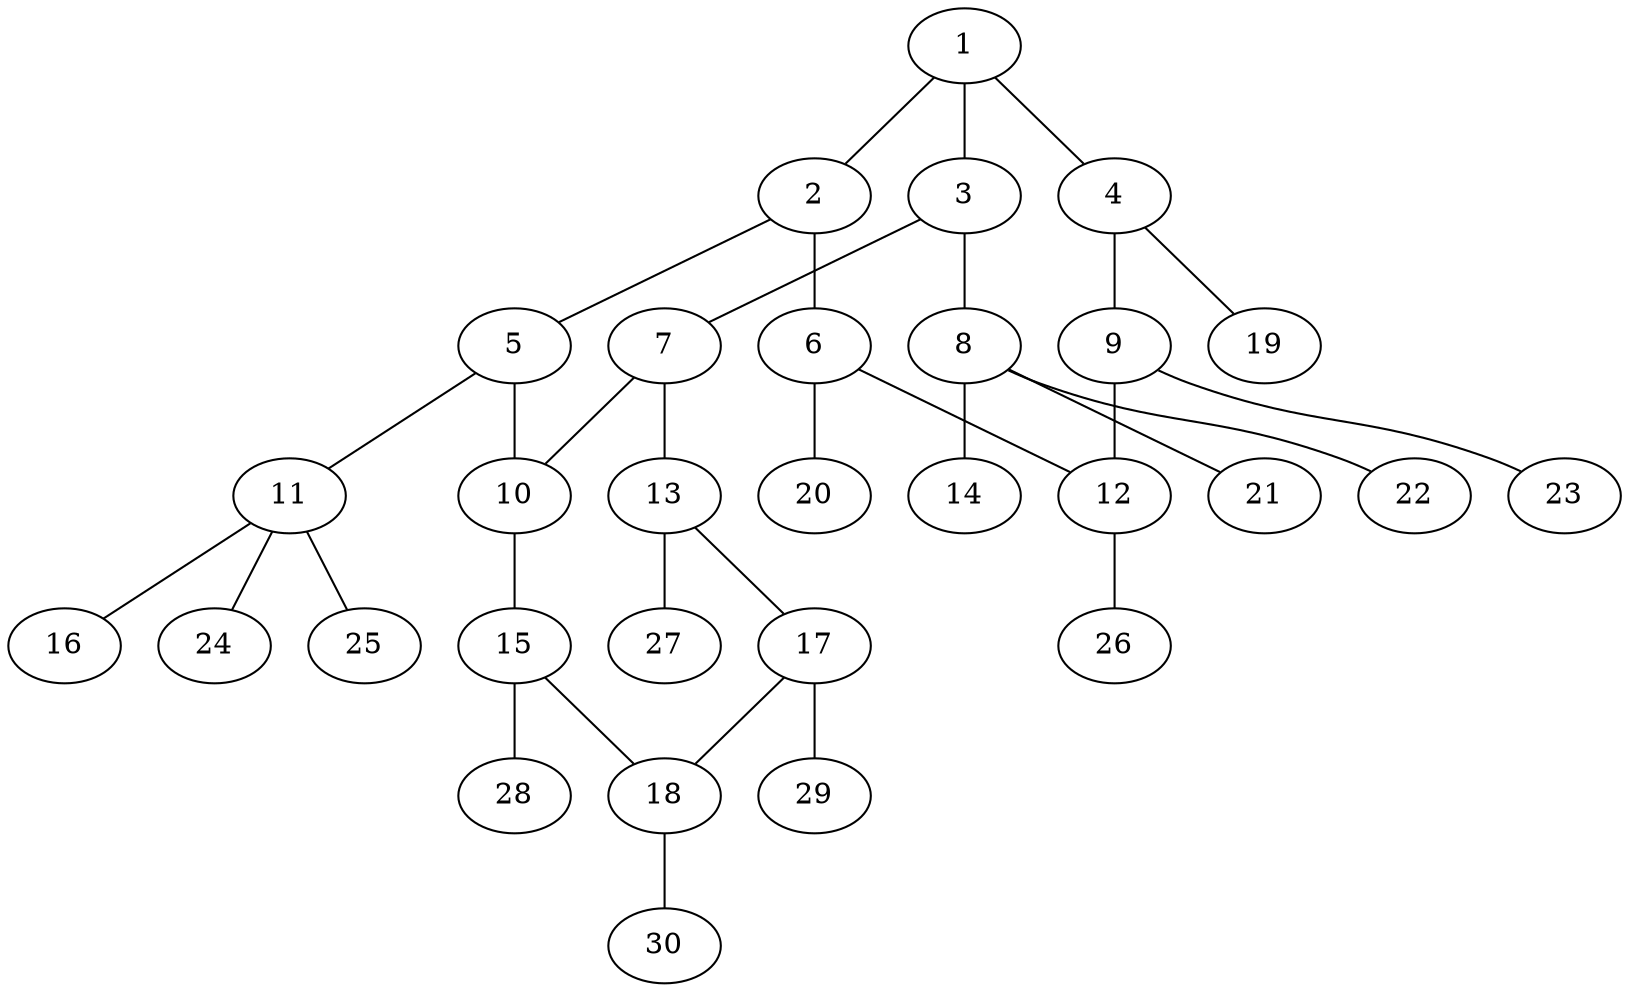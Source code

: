 graph molecule_1801 {
	1	 [chem=C];
	2	 [chem=C];
	1 -- 2	 [valence=2];
	3	 [chem=C];
	1 -- 3	 [valence=1];
	4	 [chem=C];
	1 -- 4	 [valence=1];
	5	 [chem=C];
	2 -- 5	 [valence=1];
	6	 [chem=C];
	2 -- 6	 [valence=1];
	7	 [chem=C];
	3 -- 7	 [valence=2];
	8	 [chem=C];
	3 -- 8	 [valence=1];
	9	 [chem=C];
	4 -- 9	 [valence=2];
	19	 [chem=H];
	4 -- 19	 [valence=1];
	10	 [chem=C];
	5 -- 10	 [valence=2];
	11	 [chem=C];
	5 -- 11	 [valence=1];
	12	 [chem=C];
	6 -- 12	 [valence=2];
	20	 [chem=H];
	6 -- 20	 [valence=1];
	7 -- 10	 [valence=1];
	13	 [chem=C];
	7 -- 13	 [valence=1];
	14	 [chem=Cl];
	8 -- 14	 [valence=1];
	21	 [chem=H];
	8 -- 21	 [valence=1];
	22	 [chem=H];
	8 -- 22	 [valence=1];
	9 -- 12	 [valence=1];
	23	 [chem=H];
	9 -- 23	 [valence=1];
	15	 [chem=C];
	10 -- 15	 [valence=1];
	16	 [chem=Cl];
	11 -- 16	 [valence=1];
	24	 [chem=H];
	11 -- 24	 [valence=1];
	25	 [chem=H];
	11 -- 25	 [valence=1];
	26	 [chem=H];
	12 -- 26	 [valence=1];
	17	 [chem=C];
	13 -- 17	 [valence=2];
	27	 [chem=H];
	13 -- 27	 [valence=1];
	18	 [chem=C];
	15 -- 18	 [valence=2];
	28	 [chem=H];
	15 -- 28	 [valence=1];
	17 -- 18	 [valence=1];
	29	 [chem=H];
	17 -- 29	 [valence=1];
	30	 [chem=H];
	18 -- 30	 [valence=1];
}
